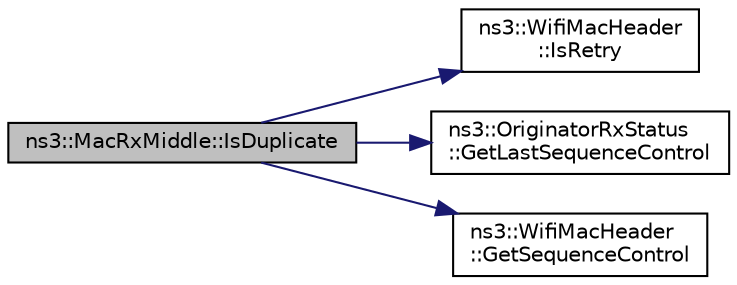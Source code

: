 digraph "ns3::MacRxMiddle::IsDuplicate"
{
  edge [fontname="Helvetica",fontsize="10",labelfontname="Helvetica",labelfontsize="10"];
  node [fontname="Helvetica",fontsize="10",shape=record];
  rankdir="LR";
  Node1 [label="ns3::MacRxMiddle::IsDuplicate",height=0.2,width=0.4,color="black", fillcolor="grey75", style="filled", fontcolor="black"];
  Node1 -> Node2 [color="midnightblue",fontsize="10",style="solid"];
  Node2 [label="ns3::WifiMacHeader\l::IsRetry",height=0.2,width=0.4,color="black", fillcolor="white", style="filled",URL="$d2/d9b/classns3_1_1WifiMacHeader.html#af8da93935be1b55289003fbb29f81d64"];
  Node1 -> Node3 [color="midnightblue",fontsize="10",style="solid"];
  Node3 [label="ns3::OriginatorRxStatus\l::GetLastSequenceControl",height=0.2,width=0.4,color="black", fillcolor="white", style="filled",URL="$d6/d7e/classns3_1_1OriginatorRxStatus.html#a0bda0c47194c7a4d36beec9dcbe81a74"];
  Node1 -> Node4 [color="midnightblue",fontsize="10",style="solid"];
  Node4 [label="ns3::WifiMacHeader\l::GetSequenceControl",height=0.2,width=0.4,color="black", fillcolor="white", style="filled",URL="$d2/d9b/classns3_1_1WifiMacHeader.html#a9d6c7e809271331e5271d29e58800593"];
}
